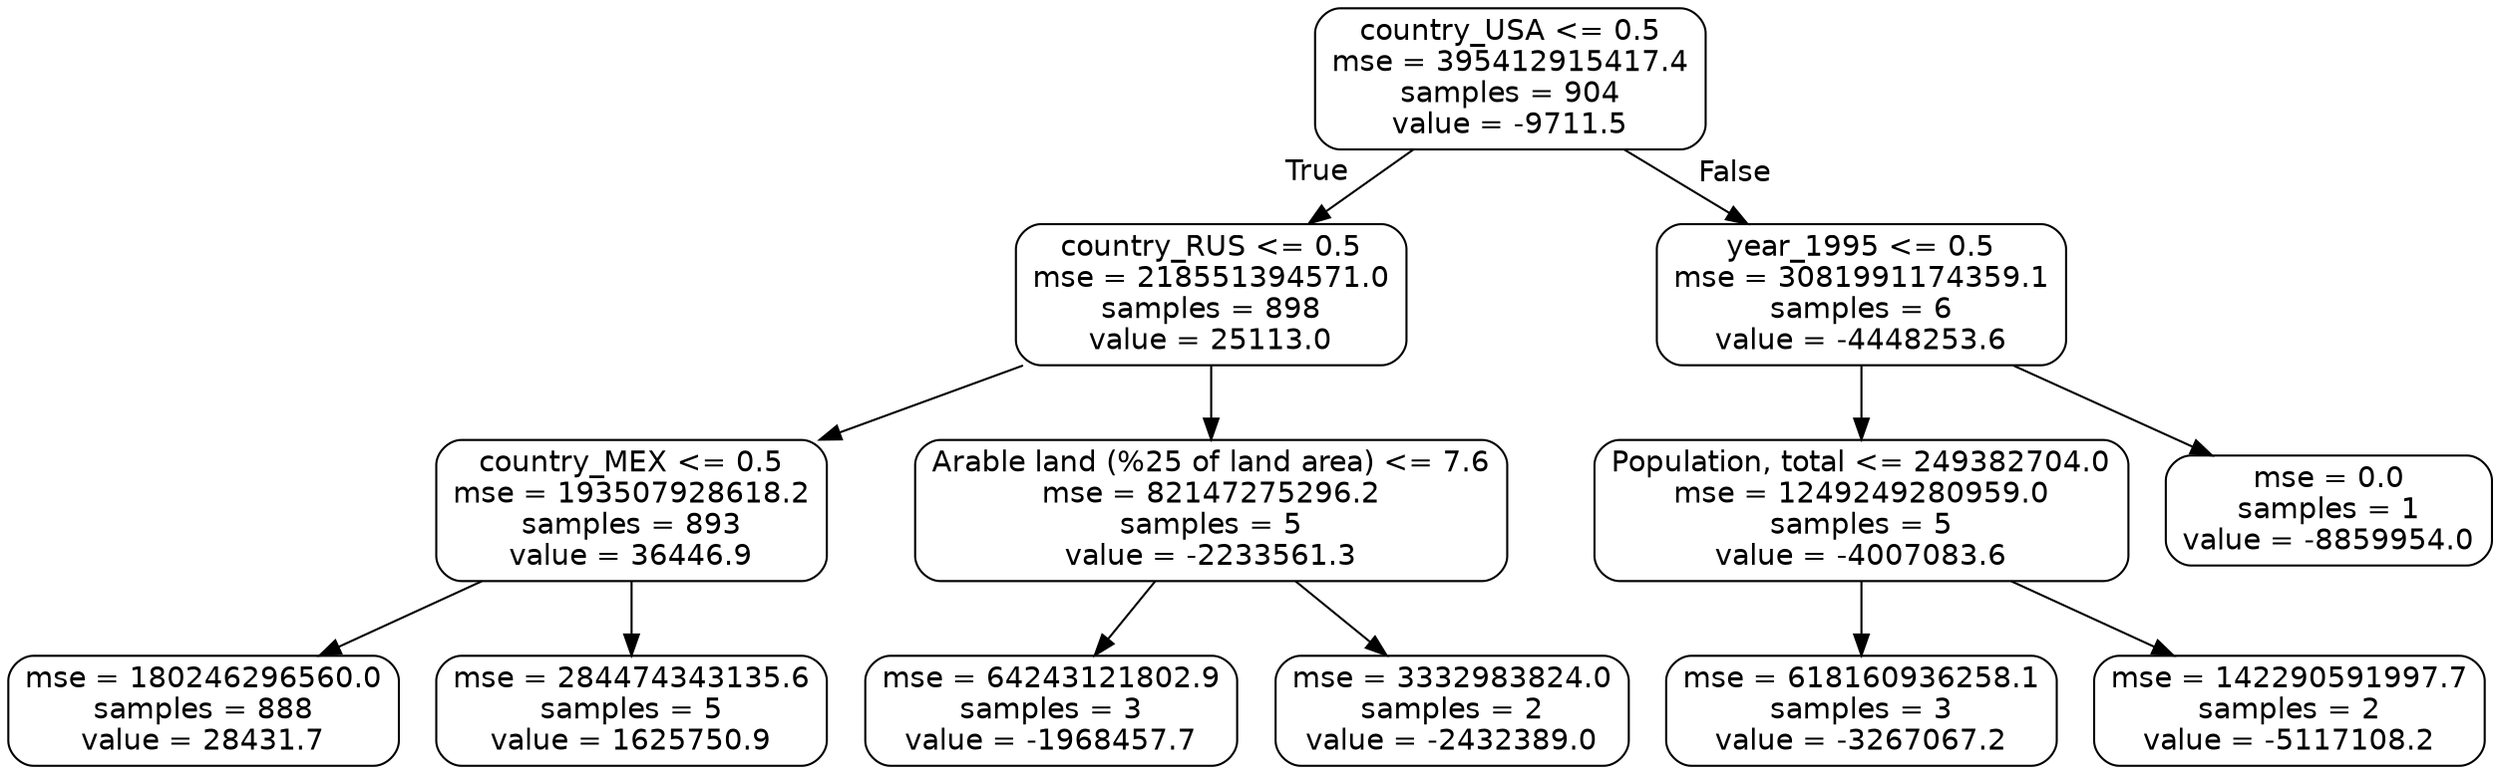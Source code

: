 digraph Tree {
node [shape=box, style="rounded", color="black", fontname=helvetica] ;
edge [fontname=helvetica] ;
0 [label="country_USA <= 0.5\nmse = 395412915417.4\nsamples = 904\nvalue = -9711.5"] ;
1 [label="country_RUS <= 0.5\nmse = 218551394571.0\nsamples = 898\nvalue = 25113.0"] ;
0 -> 1 [labeldistance=2.5, labelangle=45, headlabel="True"] ;
2 [label="country_MEX <= 0.5\nmse = 193507928618.2\nsamples = 893\nvalue = 36446.9"] ;
1 -> 2 ;
3 [label="mse = 180246296560.0\nsamples = 888\nvalue = 28431.7"] ;
2 -> 3 ;
4 [label="mse = 284474343135.6\nsamples = 5\nvalue = 1625750.9"] ;
2 -> 4 ;
5 [label="Arable land (%25 of land area) <= 7.6\nmse = 82147275296.2\nsamples = 5\nvalue = -2233561.3"] ;
1 -> 5 ;
6 [label="mse = 64243121802.9\nsamples = 3\nvalue = -1968457.7"] ;
5 -> 6 ;
7 [label="mse = 3332983824.0\nsamples = 2\nvalue = -2432389.0"] ;
5 -> 7 ;
8 [label="year_1995 <= 0.5\nmse = 3081991174359.1\nsamples = 6\nvalue = -4448253.6"] ;
0 -> 8 [labeldistance=2.5, labelangle=-45, headlabel="False"] ;
9 [label="Population, total <= 249382704.0\nmse = 1249249280959.0\nsamples = 5\nvalue = -4007083.6"] ;
8 -> 9 ;
10 [label="mse = 618160936258.1\nsamples = 3\nvalue = -3267067.2"] ;
9 -> 10 ;
11 [label="mse = 142290591997.7\nsamples = 2\nvalue = -5117108.2"] ;
9 -> 11 ;
12 [label="mse = 0.0\nsamples = 1\nvalue = -8859954.0"] ;
8 -> 12 ;
}